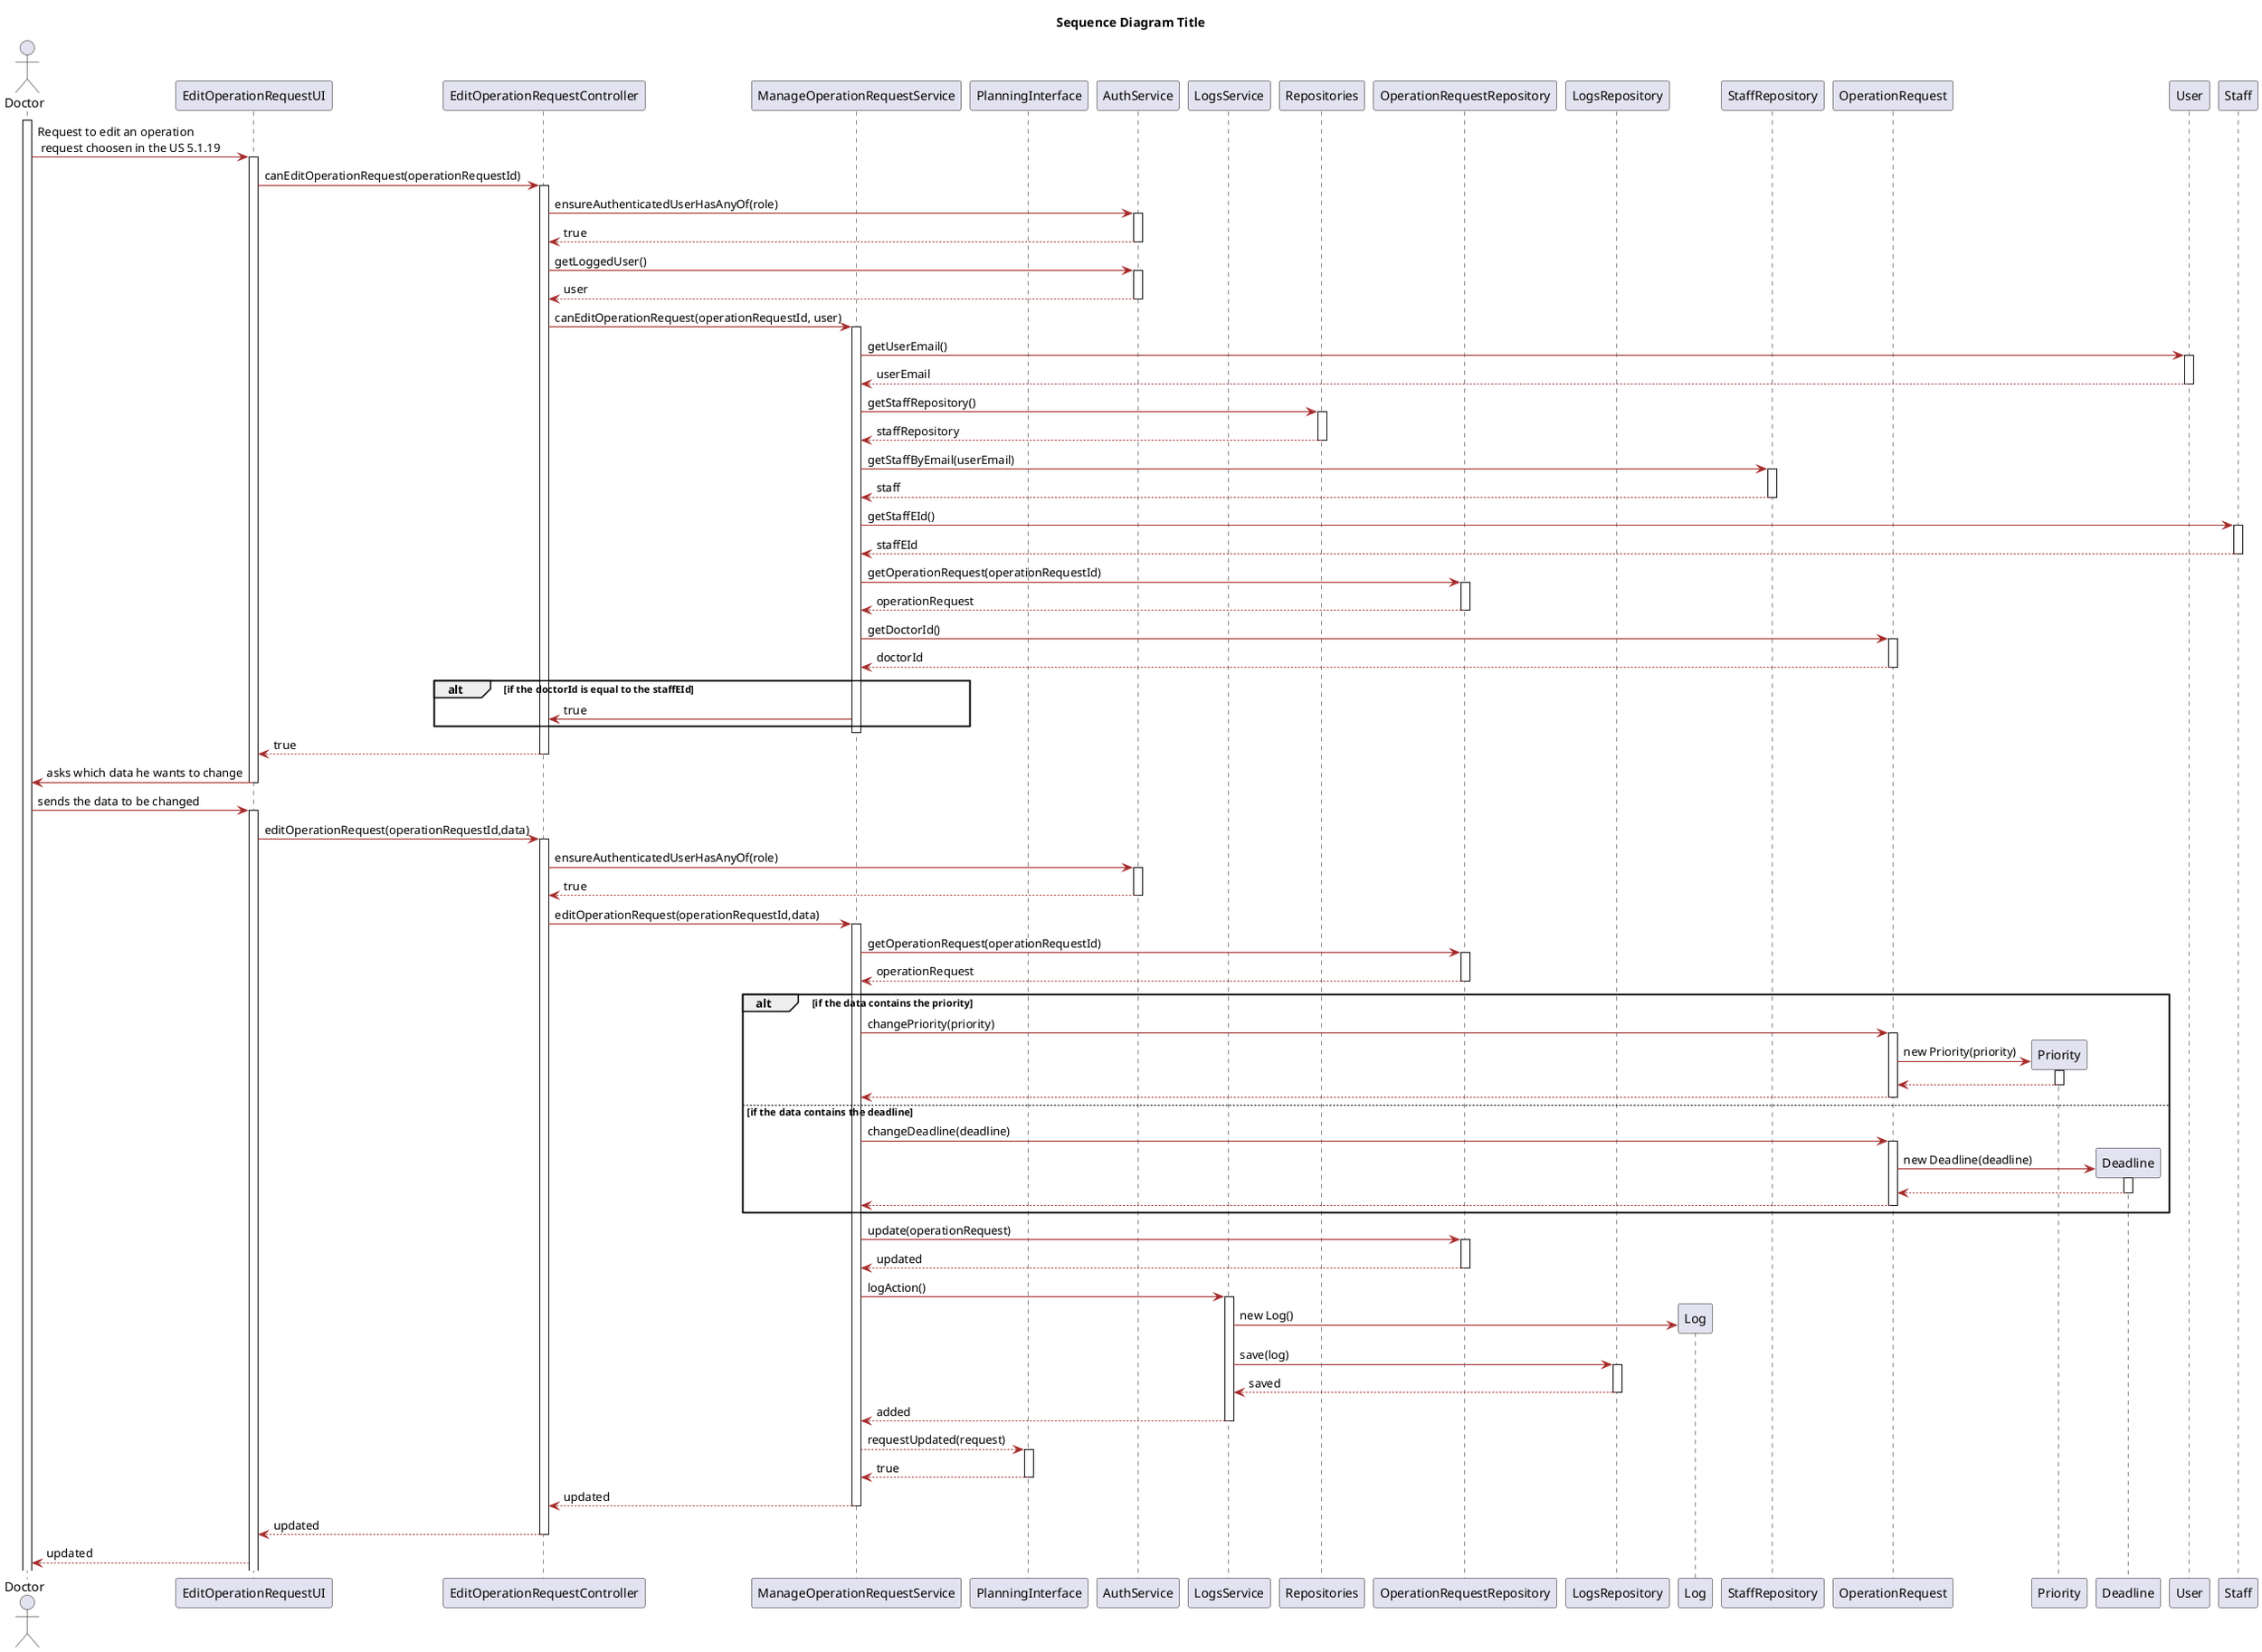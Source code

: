 @startuml
title Sequence Diagram Title
skinparam classAttributeIconSize 0

skinparam class {
    LifeLineBorderColor DodgerBlue
    LifeLineBackgroundColor APPLICATION
    BackgroundColor LemonChiffon
    ArrowColor Brown
    BorderColor SaddleBrown
}

skinparam packageStyle rectangle

skinparam card {
    LifeLineBorderColor DodgerBlue
    LifeLineBackgroundColor APPLICATION
    BackgroundColor LemonChiffon
    ArrowColor Brown
    BorderColor SaddleBrown
}

actor Doctor
participant "EditOperationRequestUI" as UI
participant "EditOperationRequestController" as Controller
participant "ManageOperationRequestService" as staffS
participant "PlanningInterface" as planning
participant "AuthService" as auth
participant "LogsService" as logs
participant "Repositories" as Repositories
participant "OperationRequestRepository" as operationRR
participant "LogsRepository" as logsR
participant "Log" as log
participant "StaffRepository" as staffR
participant "OperationRequest" as operationR
participant "Priority" as priority
participant "Deadline" as deadline
participant "User" as user
participant "Staff" as staff



activate Doctor
Doctor -> UI: Request to edit an operation\n request choosen in the US 5.1.19
activate UI
UI -> Controller: canEditOperationRequest(operationRequestId)
activate Controller
Controller -> auth: ensureAuthenticatedUserHasAnyOf(role)
activate auth
auth --> Controller:  true
deactivate auth
Controller -> auth: getLoggedUser()
activate auth
auth --> Controller: user
deactivate auth
Controller -> staffS: canEditOperationRequest(operationRequestId, user)
activate staffS
staffS -> user: getUserEmail()
activate user
user --> staffS: userEmail
deactivate user

staffS -> Repositories: getStaffRepository()
activate Repositories
Repositories --> staffS: staffRepository
deactivate Repositories
staffS -> staffR: getStaffByEmail(userEmail)
activate staffR
staffR --> staffS: staff
deactivate staffR
staffS -> staff: getStaffEId()
activate staff
staff --> staffS: staffEId
deactivate staff
staffS -> operationRR: getOperationRequest(operationRequestId)
activate operationRR
operationRR --> staffS: operationRequest
deactivate operationRR
staffS -> operationR: getDoctorId()
activate operationR
operationR --> staffS: doctorId
deactivate operationR
alt if the doctorId is equal to the staffEId
staffS -> Controller: true
end
deactivate staffS
Controller --> UI: true
deactivate Controller
UI -> Doctor: asks which data he wants to change
deactivate UI
Doctor -> UI: sends the data to be changed
activate UI
UI -> Controller: editOperationRequest(operationRequestId,data)
activate Controller
Controller -> auth: ensureAuthenticatedUserHasAnyOf(role)
activate auth
auth --> Controller:  true
deactivate auth
Controller -> staffS: editOperationRequest(operationRequestId,data)
activate staffS
staffS -> operationRR: getOperationRequest(operationRequestId)
activate operationRR
operationRR --> staffS: operationRequest
deactivate operationRR
alt if the data contains the priority
staffS -> operationR: changePriority(priority)
activate operationR
operationR -> priority**: new Priority(priority)
activate priority
priority --> operationR 
deactivate priority
operationR --> staffS
deactivate operationR


else if the data contains the deadline

staffS -> operationR: changeDeadline(deadline)
activate operationR
operationR -> deadline**: new Deadline(deadline)
activate deadline
deadline --> operationR 
deactivate deadline
operationR --> staffS
deactivate operationR

end 

staffS -> operationRR: update(operationRequest)
activate operationRR
operationRR --> staffS: updated
deactivate operationRR
staffS -> logs : logAction()
activate logs
logs -> log** : new Log()
logs -> logsR : save(log)
activate logsR 
logsR --> logs : saved
deactivate logsR
logs --> staffS : added
deactivate logs
staffS --> planning : requestUpdated(request)
activate planning 
planning --> staffS : true
deactivate planning 
staffS --> Controller: updated
deactivate staffS
Controller --> UI: updated
deactivate Controller
UI --> Doctor: updated












@enduml